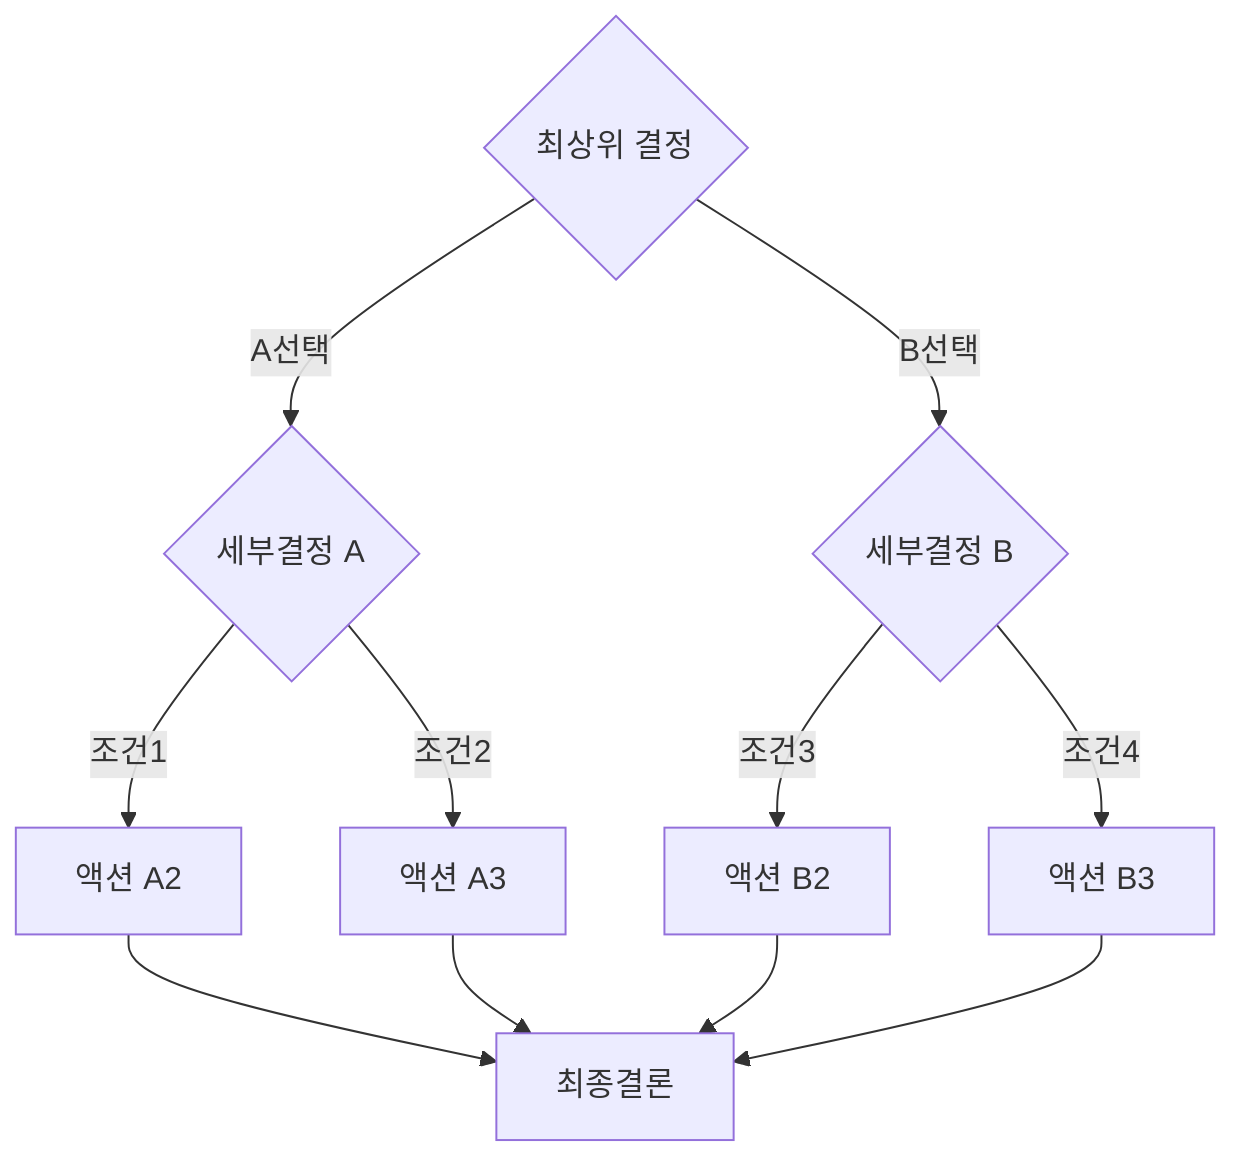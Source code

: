 flowchart TD
    ROOT{"최상위 결정"}
    ROOT -->|A선택| A1{"세부결정 A"}
    ROOT -->|B선택| B1{"세부결정 B"}

    A1 -->|조건1| A2["액션 A2"]
    A1 -->|조건2| A3["액션 A3"]
    B1 -->|조건3| B2["액션 B2"]
    B1 -->|조건4| B3["액션 B3"]

    A2 --> F["최종결론"]
    A3 --> F
    B2 --> F
    B3 --> F